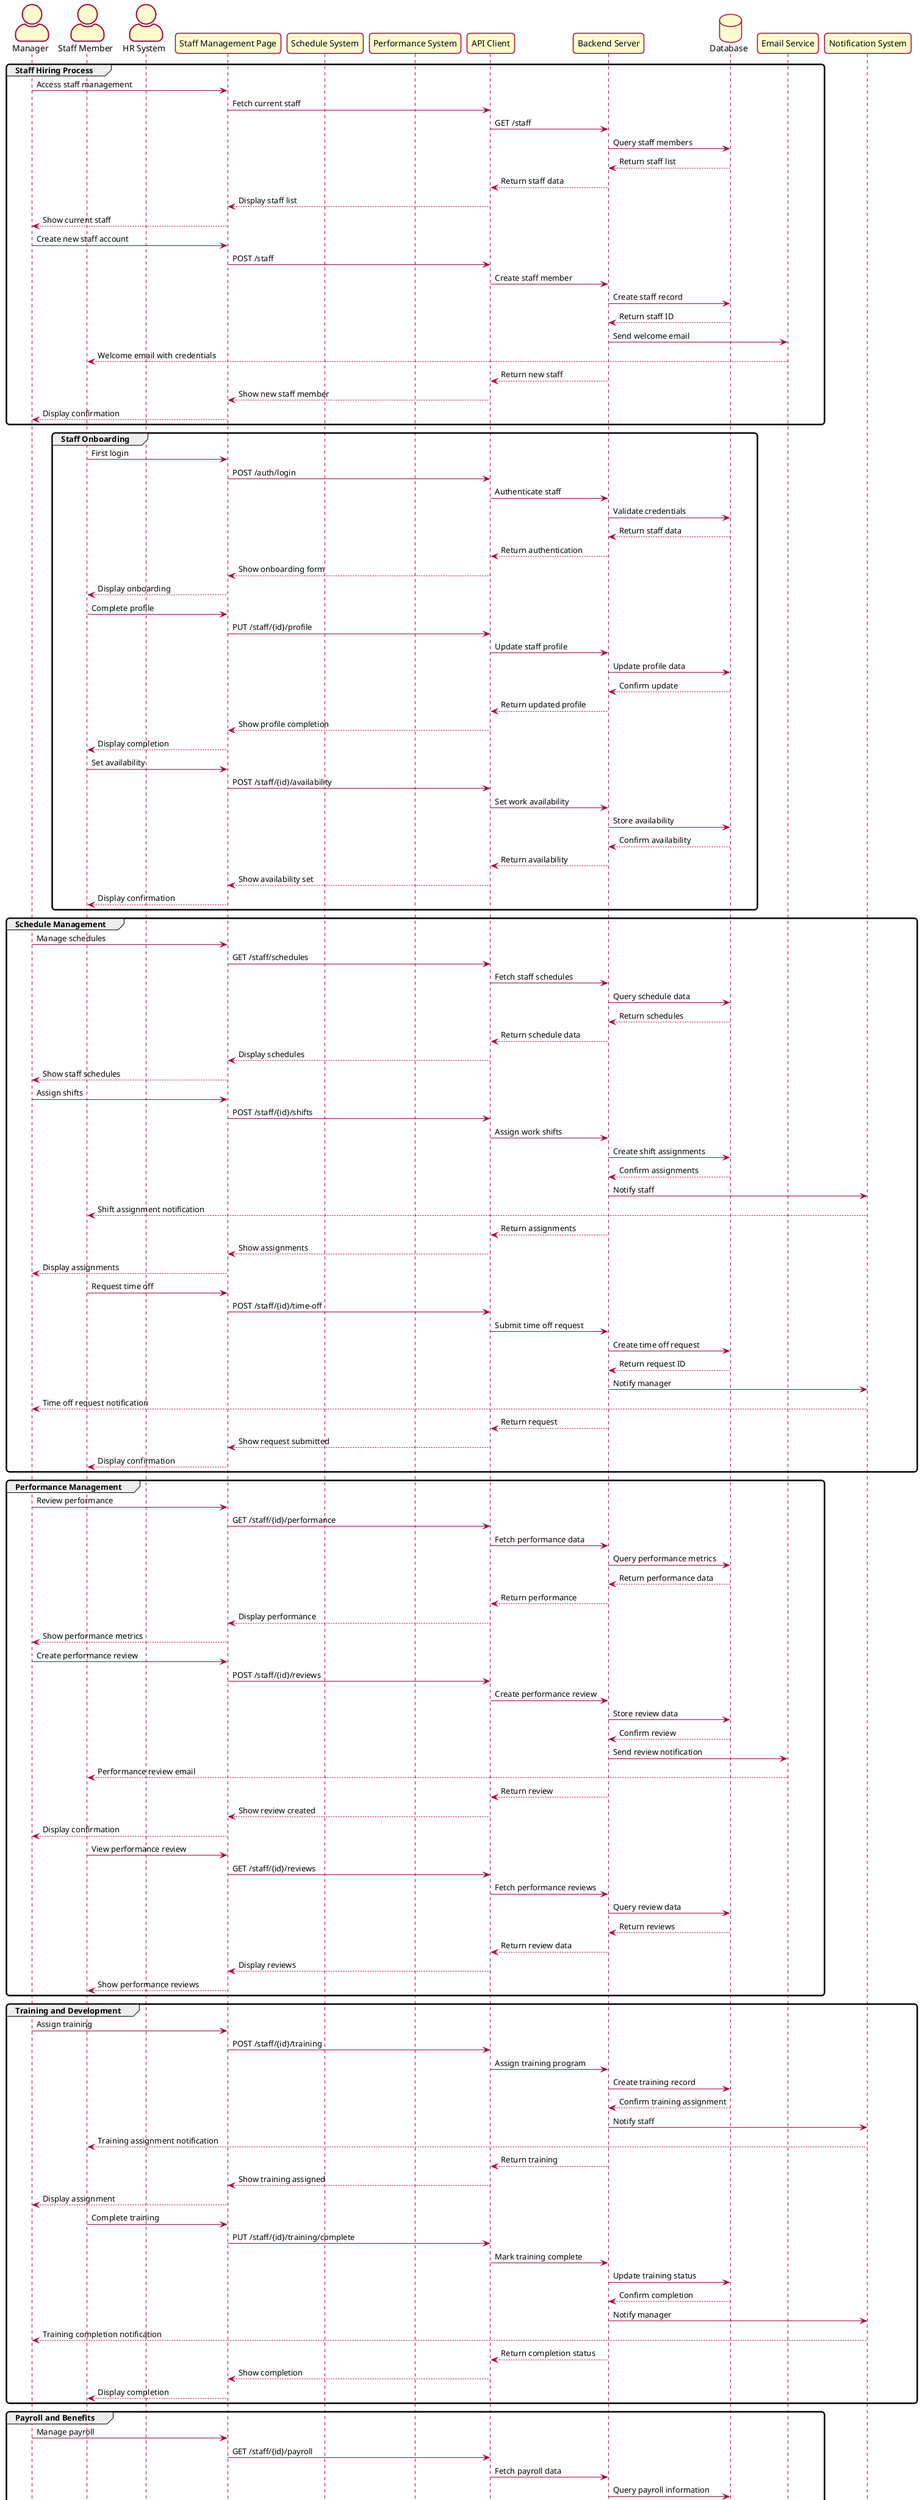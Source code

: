 @startuml Staff Management Flow
skin rose
skinparam actorStyle awesome
skinparam roundcorner 10
skinparam shadowing false

actor "Manager" as Manager
actor "Staff Member" as Staff
actor "HR System" as HR
participant "Staff Management Page" as StaffPage
participant "Schedule System" as ScheduleSystem
participant "Performance System" as PerformanceSystem
participant "API Client" as API
participant "Backend Server" as Server
database "Database" as DB
participant "Email Service" as EmailService
participant "Notification System" as NotificationSystem

' === Staff Hiring Process ===
group Staff Hiring Process
    Manager -> StaffPage: Access staff management
    StaffPage -> API: Fetch current staff
    API -> Server: GET /staff
    Server -> DB: Query staff members
    DB --> Server: Return staff list
    Server --> API: Return staff data
    API --> StaffPage: Display staff list
    StaffPage --> Manager: Show current staff
    
    Manager -> StaffPage: Create new staff account
    StaffPage -> API: POST /staff
    API -> Server: Create staff member
    Server -> DB: Create staff record
    DB --> Server: Return staff ID
    Server -> EmailService: Send welcome email
    EmailService --> Staff: Welcome email with credentials
    Server --> API: Return new staff
    API --> StaffPage: Show new staff member
    StaffPage --> Manager: Display confirmation
end

' === Staff Onboarding ===
group Staff Onboarding
    Staff -> StaffPage: First login
    StaffPage -> API: POST /auth/login
    API -> Server: Authenticate staff
    Server -> DB: Validate credentials
    DB --> Server: Return staff data
    Server --> API: Return authentication
    API --> StaffPage: Show onboarding form
    StaffPage --> Staff: Display onboarding
    
    Staff -> StaffPage: Complete profile
    StaffPage -> API: PUT /staff/{id}/profile
    API -> Server: Update staff profile
    Server -> DB: Update profile data
    DB --> Server: Confirm update
    Server --> API: Return updated profile
    API --> StaffPage: Show profile completion
    StaffPage --> Staff: Display completion
    
    Staff -> StaffPage: Set availability
    StaffPage -> API: POST /staff/{id}/availability
    API -> Server: Set work availability
    Server -> DB: Store availability
    DB --> Server: Confirm availability
    Server --> API: Return availability
    API --> StaffPage: Show availability set
    StaffPage --> Staff: Display confirmation
end

' === Schedule Management ===
group Schedule Management
    Manager -> StaffPage: Manage schedules
    StaffPage -> API: GET /staff/schedules
    API -> Server: Fetch staff schedules
    Server -> DB: Query schedule data
    DB --> Server: Return schedules
    Server --> API: Return schedule data
    API --> StaffPage: Display schedules
    StaffPage --> Manager: Show staff schedules
    
    Manager -> StaffPage: Assign shifts
    StaffPage -> API: POST /staff/{id}/shifts
    API -> Server: Assign work shifts
    Server -> DB: Create shift assignments
    DB --> Server: Confirm assignments
    Server -> NotificationSystem: Notify staff
    NotificationSystem --> Staff: Shift assignment notification
    Server --> API: Return assignments
    API --> StaffPage: Show assignments
    StaffPage --> Manager: Display assignments
    
    Staff -> StaffPage: Request time off
    StaffPage -> API: POST /staff/{id}/time-off
    API -> Server: Submit time off request
    Server -> DB: Create time off request
    DB --> Server: Return request ID
    Server -> NotificationSystem: Notify manager
    NotificationSystem --> Manager: Time off request notification
    Server --> API: Return request
    API --> StaffPage: Show request submitted
    StaffPage --> Staff: Display confirmation
end

' === Performance Management ===
group Performance Management
    Manager -> StaffPage: Review performance
    StaffPage -> API: GET /staff/{id}/performance
    API -> Server: Fetch performance data
    Server -> DB: Query performance metrics
    DB --> Server: Return performance data
    Server --> API: Return performance
    API --> StaffPage: Display performance
    StaffPage --> Manager: Show performance metrics
    
    Manager -> StaffPage: Create performance review
    StaffPage -> API: POST /staff/{id}/reviews
    API -> Server: Create performance review
    Server -> DB: Store review data
    DB --> Server: Confirm review
    Server -> EmailService: Send review notification
    EmailService --> Staff: Performance review email
    Server --> API: Return review
    API --> StaffPage: Show review created
    StaffPage --> Manager: Display confirmation
    
    Staff -> StaffPage: View performance review
    StaffPage -> API: GET /staff/{id}/reviews
    API -> Server: Fetch performance reviews
    Server -> DB: Query review data
    DB --> Server: Return reviews
    Server --> API: Return review data
    API --> StaffPage: Display reviews
    StaffPage --> Staff: Show performance reviews
end

' === Training and Development ===
group Training and Development
    Manager -> StaffPage: Assign training
    StaffPage -> API: POST /staff/{id}/training
    API -> Server: Assign training program
    Server -> DB: Create training record
    DB --> Server: Confirm training assignment
    Server -> NotificationSystem: Notify staff
    NotificationSystem --> Staff: Training assignment notification
    Server --> API: Return training
    API --> StaffPage: Show training assigned
    StaffPage --> Manager: Display assignment
    
    Staff -> StaffPage: Complete training
    StaffPage -> API: PUT /staff/{id}/training/complete
    API -> Server: Mark training complete
    Server -> DB: Update training status
    DB --> Server: Confirm completion
    Server -> NotificationSystem: Notify manager
    NotificationSystem --> Manager: Training completion notification
    Server --> API: Return completion status
    API --> StaffPage: Show completion
    StaffPage --> Staff: Display completion
end

' === Payroll and Benefits ===
group Payroll and Benefits
    Manager -> StaffPage: Manage payroll
    StaffPage -> API: GET /staff/{id}/payroll
    API -> Server: Fetch payroll data
    Server -> DB: Query payroll information
    DB --> Server: Return payroll data
    Server --> API: Return payroll
    API --> StaffPage: Display payroll
    StaffPage --> Manager: Show payroll information
    
    Manager -> StaffPage: Update salary
    StaffPage -> API: PUT /staff/{id}/salary
    API -> Server: Update salary information
    Server -> DB: Update salary data
    DB --> Server: Confirm update
    Server -> EmailService: Send salary update
    EmailService --> Staff: Salary update notification
    Server --> API: Return updated salary
    API --> StaffPage: Show salary updated
    StaffPage --> Manager: Display confirmation
    
    Staff -> StaffPage: View benefits
    StaffPage -> API: GET /staff/{id}/benefits
    API -> Server: Fetch benefits data
    Server -> DB: Query benefits information
    DB --> Server: Return benefits
    Server --> API: Return benefits data
    API --> StaffPage: Display benefits
    StaffPage --> Staff: Show benefits information
end

' === Staff Termination ===
group Staff Termination
    Manager -> StaffPage: Initiate termination
    StaffPage -> API: POST /staff/{id}/termination
    API -> Server: Initiate termination process
    Server -> DB: Update staff status
    DB --> Server: Confirm status update
    Server -> EmailService: Send termination notice
    EmailService --> Staff: Termination notification
    Server -> HR: Notify HR system
    HR --> Server: HR confirmation
    Server --> API: Return termination status
    API --> StaffPage: Show termination initiated
    StaffPage --> Manager: Display confirmation
    
    Manager -> StaffPage: Complete termination
    StaffPage -> API: PUT /staff/{id}/termination/complete
    API -> Server: Complete termination
    Server -> DB: Finalize termination
    DB --> Server: Confirm termination
    Server -> EmailService: Send final notice
    EmailService --> Staff: Final termination notice
    Server --> API: Return completion status
    API --> StaffPage: Show termination complete
    StaffPage --> Manager: Display completion
end

' === Staff Reports and Analytics ===
group Staff Reports and Analytics
    Manager -> StaffPage: Generate staff reports
    StaffPage -> API: GET /staff/reports
    API -> Server: Generate staff analytics
    Server -> DB: Query staff data
    DB --> Server: Return analytics data
    Server --> API: Return reports
    API --> StaffPage: Display reports
    StaffPage --> Manager: Show staff analytics
    
    Manager -> StaffPage: Export staff data
    StaffPage -> API: GET /staff/export
    API -> Server: Generate export data
    Server -> DB: Query export data
    DB --> Server: Return export data
    Server --> API: Return export file
    API --> StaffPage: Download export
    StaffPage --> Manager: Provide export file
end

@enduml 